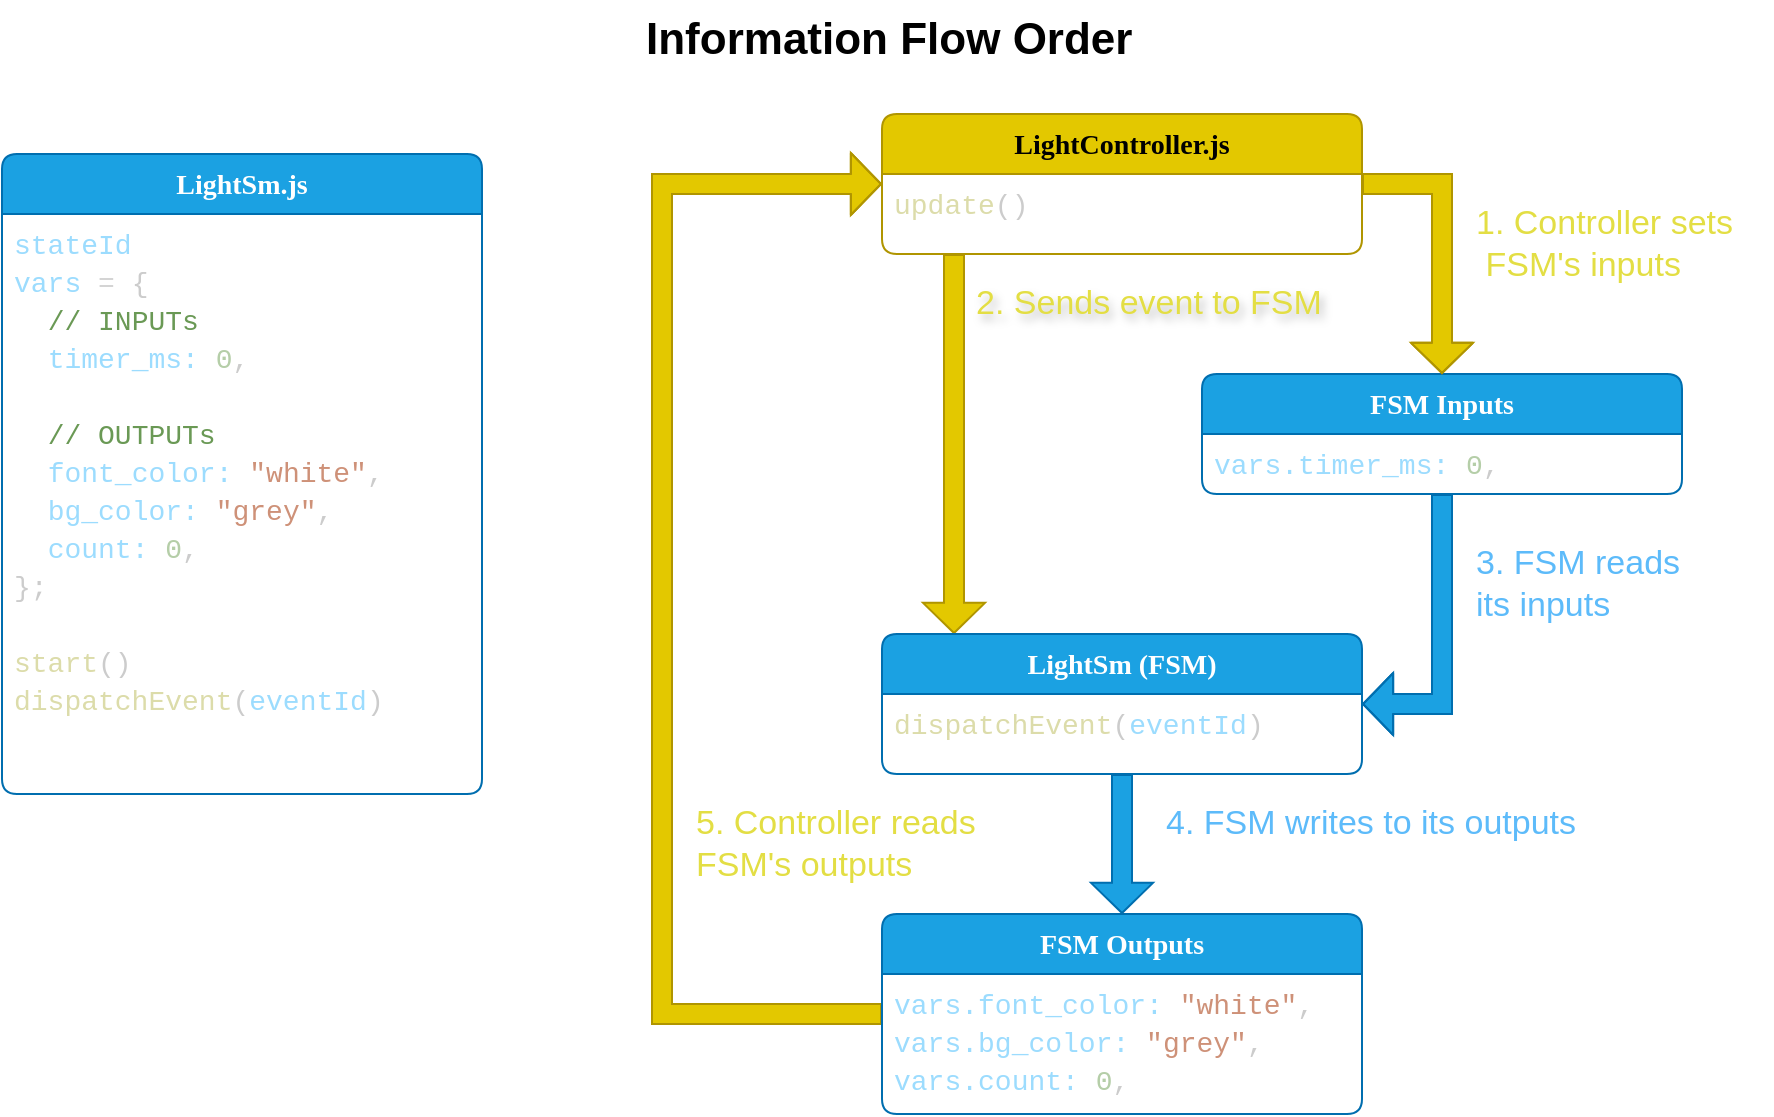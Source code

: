 <mxfile version="24.7.8" pages="2">
  <diagram id="E5w3tozpNWtozj-WJqJC" name="Page-1">
    <mxGraphModel dx="1147" dy="269" grid="1" gridSize="10" guides="1" tooltips="1" connect="1" arrows="1" fold="1" page="0" pageScale="1" pageWidth="850" pageHeight="1100" math="0" shadow="0">
      <root>
        <mxCell id="0" />
        <mxCell id="1" parent="0" />
        <mxCell id="2" value="LightSm.js" style="shape=swimlane;rotatable=0;align=center;verticalAlign=top;fontFamily=Lucida Console;startSize=30;fontSize=14;fontStyle=1;fontColor=#ffffff;fillColor=#1ba1e2;swimlaneFillColor=default;rounded=1;arcSize=15;absoluteArcSize=1;strokeColor=#006EAF;collapsible=0;" parent="1" vertex="1">
          <mxGeometry x="120" y="760" width="240" height="320" as="geometry" />
        </mxCell>
        <mxCell id="3" value="&lt;div style=&quot;color: rgb(204, 204, 204); font-family: Consolas, &amp;quot;Courier New&amp;quot;, monospace; font-size: 14px; line-height: 19px; white-space-collapse: preserve;&quot;&gt;&lt;div style=&quot;line-height: 19px;&quot;&gt;&lt;div&gt;&lt;span style=&quot;color: #9cdcfe;&quot;&gt;stateId&lt;/span&gt;&lt;/div&gt;&lt;div&gt;&lt;div style=&quot;line-height: 19px;&quot;&gt;&lt;div&gt;&lt;span style=&quot;color: #9cdcfe;&quot;&gt;vars&lt;/span&gt; &lt;span style=&quot;color: #d4d4d4;&quot;&gt;=&lt;/span&gt; {&lt;/div&gt;&lt;div&gt;&amp;nbsp; &lt;span style=&quot;color: #6a9955;&quot;&gt;// INPUTs&lt;/span&gt;&lt;/div&gt;&lt;div&gt;&lt;span style=&quot;background-color: initial;&quot;&gt;&amp;nbsp; &lt;/span&gt;&lt;span style=&quot;background-color: initial; color: rgb(156, 220, 254);&quot;&gt;timer_ms&lt;/span&gt;&lt;span style=&quot;background-color: initial; color: rgb(156, 220, 254);&quot;&gt;:&lt;/span&gt;&lt;span style=&quot;background-color: initial;&quot;&gt; &lt;/span&gt;&lt;span style=&quot;background-color: initial; color: rgb(181, 206, 168);&quot;&gt;0&lt;/span&gt;&lt;span style=&quot;background-color: initial;&quot;&gt;,&lt;/span&gt;&lt;br&gt;&lt;/div&gt;&lt;br&gt;&lt;div&gt;&amp;nbsp; &lt;span style=&quot;color: #6a9955;&quot;&gt;// OUTPUTs&lt;/span&gt;&lt;/div&gt;&lt;div&gt;&amp;nbsp; &lt;span style=&quot;color: #9cdcfe;&quot;&gt;font_color&lt;/span&gt;&lt;span style=&quot;color: #9cdcfe;&quot;&gt;:&lt;/span&gt; &lt;span style=&quot;color: #ce9178;&quot;&gt;&quot;white&quot;&lt;/span&gt;,&lt;/div&gt;&lt;div&gt;&amp;nbsp; &lt;span style=&quot;color: #9cdcfe;&quot;&gt;bg_color&lt;/span&gt;&lt;span style=&quot;color: #9cdcfe;&quot;&gt;:&lt;/span&gt; &lt;span style=&quot;color: #ce9178;&quot;&gt;&quot;grey&quot;&lt;/span&gt;,&lt;/div&gt;&lt;div&gt;&amp;nbsp; &lt;span style=&quot;color: #9cdcfe;&quot;&gt;count&lt;/span&gt;&lt;span style=&quot;color: #9cdcfe;&quot;&gt;:&lt;/span&gt; &lt;span style=&quot;color: #b5cea8;&quot;&gt;0&lt;/span&gt;,&lt;/div&gt;&lt;div&gt;};&lt;/div&gt;&lt;div&gt;&lt;br&gt;&lt;/div&gt;&lt;div&gt;&lt;div style=&quot;line-height: 19px;&quot;&gt;&lt;span style=&quot;color: rgb(220, 220, 170);&quot;&gt;start&lt;/span&gt;()&lt;/div&gt;&lt;div style=&quot;line-height: 19px;&quot;&gt;&lt;/div&gt;&lt;/div&gt;&lt;/div&gt;&lt;/div&gt;&lt;/div&gt;&lt;/div&gt;&lt;div style=&quot;color: rgb(204, 204, 204); font-family: Consolas, &amp;quot;Courier New&amp;quot;, monospace; font-size: 14px; line-height: 19px; white-space-collapse: preserve;&quot;&gt;&lt;span style=&quot;background-color: initial; color: rgb(220, 220, 170);&quot;&gt;dispatchEvent&lt;/span&gt;&lt;span style=&quot;background-color: initial;&quot;&gt;(&lt;/span&gt;&lt;span style=&quot;background-color: initial; color: rgb(156, 220, 254);&quot;&gt;eventId&lt;/span&gt;&lt;span style=&quot;background-color: initial;&quot;&gt;)&lt;/span&gt;&lt;br&gt;&lt;/div&gt;" style="fontFamily=Lucida Console;align=left;verticalAlign=top;fillColor=none;gradientColor=none;strokeColor=none;rounded=0;spacingLeft=4;resizable=0;movable=0;deletable=0;rotatable=0;autosize=1;html=1;labelBackgroundColor=none;" parent="2" vertex="1" connectable="0">
          <mxGeometry y="30" width="190" height="260" as="geometry" />
        </mxCell>
        <mxCell id="DA8slYObwsVMjys4bPd5-23" style="edgeStyle=orthogonalEdgeStyle;shape=flexArrow;rounded=0;orthogonalLoop=1;jettySize=auto;html=1;exitX=0.5;exitY=1;exitDx=0;exitDy=0;entryX=1;entryY=0.5;entryDx=0;entryDy=0;strokeColor=#006EAF;align=center;verticalAlign=middle;fontFamily=Helvetica;fontSize=11;fontColor=default;labelBackgroundColor=default;endArrow=classic;endSize=4.691;fillColor=#1ba1e2;" parent="1" source="DA8slYObwsVMjys4bPd5-14" target="DA8slYObwsVMjys4bPd5-20" edge="1">
          <mxGeometry relative="1" as="geometry" />
        </mxCell>
        <mxCell id="DA8slYObwsVMjys4bPd5-14" value="FSM Inputs" style="shape=swimlane;rotatable=0;align=center;verticalAlign=top;fontFamily=Lucida Console;startSize=30;fontSize=14;fontStyle=1;fontColor=#ffffff;fillColor=#1BA1E2;swimlaneFillColor=default;rounded=1;arcSize=15;absoluteArcSize=1;strokeColor=#006EAF;collapsible=0;" parent="1" vertex="1">
          <mxGeometry x="720" y="870" width="240" height="60" as="geometry" />
        </mxCell>
        <mxCell id="DA8slYObwsVMjys4bPd5-15" value="&lt;div style=&quot;color: rgb(204, 204, 204); font-family: Consolas, &amp;quot;Courier New&amp;quot;, monospace; font-size: 14px; line-height: 19px; white-space-collapse: preserve;&quot;&gt;&lt;div style=&quot;line-height: 19px;&quot;&gt;&lt;div&gt;&lt;span style=&quot;background-color: initial; color: rgb(156, 220, 254);&quot;&gt;vars.timer_ms&lt;/span&gt;&lt;span style=&quot;background-color: initial; color: rgb(156, 220, 254);&quot;&gt;:&lt;/span&gt;&lt;span style=&quot;background-color: initial;&quot;&gt; &lt;/span&gt;&lt;span style=&quot;background-color: initial; color: rgb(181, 206, 168);&quot;&gt;0&lt;/span&gt;&lt;span style=&quot;background-color: initial;&quot;&gt;,&lt;/span&gt;&lt;br&gt;&lt;/div&gt;&lt;/div&gt;&lt;/div&gt;" style="fontFamily=Lucida Console;align=left;verticalAlign=top;fillColor=none;gradientColor=none;strokeColor=none;rounded=0;spacingLeft=4;resizable=0;movable=0;deletable=0;rotatable=0;autosize=1;html=1;labelBackgroundColor=none;" parent="DA8slYObwsVMjys4bPd5-14" vertex="1" connectable="0">
          <mxGeometry y="30" width="160" height="30" as="geometry" />
        </mxCell>
        <mxCell id="DA8slYObwsVMjys4bPd5-33" style="edgeStyle=orthogonalEdgeStyle;shape=flexArrow;rounded=0;orthogonalLoop=1;jettySize=auto;html=1;exitX=0;exitY=0.5;exitDx=0;exitDy=0;entryX=0;entryY=0.5;entryDx=0;entryDy=0;strokeColor=#B09500;align=center;verticalAlign=middle;fontFamily=Helvetica;fontSize=11;fontColor=default;labelBackgroundColor=default;endArrow=classic;endSize=4.691;fillColor=#e3c800;" parent="1" source="DA8slYObwsVMjys4bPd5-16" target="DA8slYObwsVMjys4bPd5-18" edge="1">
          <mxGeometry relative="1" as="geometry">
            <Array as="points">
              <mxPoint x="450" y="1190" />
              <mxPoint x="450" y="775" />
            </Array>
          </mxGeometry>
        </mxCell>
        <mxCell id="DA8slYObwsVMjys4bPd5-16" value="FSM Outputs" style="shape=swimlane;rotatable=0;align=center;verticalAlign=top;fontFamily=Lucida Console;startSize=30;fontSize=14;fontStyle=1;fontColor=#ffffff;fillColor=#1ba1e2;swimlaneFillColor=default;rounded=1;arcSize=15;absoluteArcSize=1;strokeColor=#006EAF;collapsible=0;" parent="1" vertex="1">
          <mxGeometry x="560" y="1140" width="240" height="100" as="geometry" />
        </mxCell>
        <mxCell id="DA8slYObwsVMjys4bPd5-17" value="&lt;div style=&quot;color: rgb(204, 204, 204); font-family: Consolas, &amp;quot;Courier New&amp;quot;, monospace; font-size: 14px; line-height: 19px; white-space-collapse: preserve;&quot;&gt;&lt;div style=&quot;line-height: 19px;&quot;&gt;&lt;div&gt;&lt;span style=&quot;color: rgb(156, 220, 254);&quot;&gt;vars.font_color&lt;/span&gt;&lt;span style=&quot;color: rgb(156, 220, 254);&quot;&gt;:&lt;/span&gt; &lt;span style=&quot;color: rgb(206, 145, 120);&quot;&gt;&quot;white&quot;&lt;/span&gt;,&lt;/div&gt;&lt;div&gt;&lt;span style=&quot;color: rgb(156, 220, 254); background-color: initial;&quot;&gt;vars.&lt;/span&gt;&lt;span style=&quot;color: rgb(156, 220, 254);&quot;&gt;bg_color&lt;/span&gt;&lt;span style=&quot;color: rgb(156, 220, 254);&quot;&gt;:&lt;/span&gt; &lt;span style=&quot;color: rgb(206, 145, 120);&quot;&gt;&quot;grey&quot;&lt;/span&gt;,&lt;/div&gt;&lt;div&gt;&lt;span style=&quot;color: rgb(156, 220, 254); background-color: initial;&quot;&gt;vars.&lt;/span&gt;&lt;span style=&quot;color: rgb(156, 220, 254);&quot;&gt;count&lt;/span&gt;&lt;span style=&quot;color: rgb(156, 220, 254);&quot;&gt;:&lt;/span&gt; &lt;span style=&quot;color: rgb(181, 206, 168);&quot;&gt;0&lt;/span&gt;,&lt;/div&gt;&lt;/div&gt;&lt;/div&gt;" style="fontFamily=Lucida Console;align=left;verticalAlign=top;fillColor=none;gradientColor=none;strokeColor=none;rounded=0;spacingLeft=4;resizable=0;movable=0;deletable=0;rotatable=0;autosize=1;html=1;labelBackgroundColor=none;" parent="DA8slYObwsVMjys4bPd5-16" vertex="1" connectable="0">
          <mxGeometry y="30" width="220" height="70" as="geometry" />
        </mxCell>
        <mxCell id="DA8slYObwsVMjys4bPd5-25" style="edgeStyle=orthogonalEdgeStyle;shape=flexArrow;rounded=0;orthogonalLoop=1;jettySize=auto;html=1;exitX=1;exitY=0.5;exitDx=0;exitDy=0;entryX=0.5;entryY=0;entryDx=0;entryDy=0;strokeColor=#B09500;align=center;verticalAlign=middle;fontFamily=Helvetica;fontSize=11;fontColor=default;labelBackgroundColor=default;endArrow=classic;endSize=4.691;fillColor=#e3c800;" parent="1" source="DA8slYObwsVMjys4bPd5-18" target="DA8slYObwsVMjys4bPd5-14" edge="1">
          <mxGeometry relative="1" as="geometry" />
        </mxCell>
        <mxCell id="DA8slYObwsVMjys4bPd5-26" style="edgeStyle=none;shape=flexArrow;rounded=0;orthogonalLoop=1;jettySize=auto;html=1;exitX=0.15;exitY=1;exitDx=0;exitDy=0;entryX=0.15;entryY=0;entryDx=0;entryDy=0;strokeColor=#B09500;align=center;verticalAlign=middle;fontFamily=Helvetica;fontSize=11;fontColor=default;labelBackgroundColor=default;endArrow=classic;endSize=4.691;fillColor=#e3c800;exitPerimeter=0;entryPerimeter=0;" parent="1" source="DA8slYObwsVMjys4bPd5-18" target="DA8slYObwsVMjys4bPd5-20" edge="1">
          <mxGeometry relative="1" as="geometry" />
        </mxCell>
        <mxCell id="DA8slYObwsVMjys4bPd5-18" value="LightController.js" style="shape=swimlane;rotatable=0;align=center;verticalAlign=top;fontFamily=Lucida Console;startSize=30;fontSize=14;fontStyle=1;swimlaneFillColor=default;rounded=1;arcSize=15;absoluteArcSize=1;container=0;labelBackgroundColor=none;fillColor=#E3C800;fontColor=#000000;strokeColor=#B09500;points=[[0,0,0,0,0],[0,0.25,0,0,0],[0,0.5,0,0,0],[0,0.75,0,0,0],[0,1,0,0,0],[0.08,1,0,0,0],[0.15,1,0,0,0],[0.23,1,0,0,0],[0.25,0,0,0,0],[0.25,1,0,0,0],[0.31,1,0,0,0],[0.38,1,0,0,0],[0.46,1,0,0,0],[0.5,0,0,0,0],[0.5,1,0,0,0],[0.54,1,0,0,0],[0.62,1,0,0,0],[0.69,1,0,0,0],[0.75,0,0,0,0],[0.75,1,0,0,0],[0.77,1,0,0,0],[0.85,1,0,0,0],[0.92,1,0,0,0],[1,0,0,0,0],[1,0.25,0,0,0],[1,0.5,0,0,0],[1,0.75,0,0,0],[1,1,0,0,0]];" parent="1" vertex="1">
          <mxGeometry x="560" y="740" width="240" height="70" as="geometry" />
        </mxCell>
        <mxCell id="DA8slYObwsVMjys4bPd5-19" value="&lt;div style=&quot;color: rgb(204, 204, 204); font-family: Consolas, &amp;quot;Courier New&amp;quot;, monospace; font-size: 14px; line-height: 19px; white-space-collapse: preserve;&quot;&gt;&lt;div style=&quot;line-height: 19px;&quot;&gt;&lt;span style=&quot;background-color: initial; color: rgb(220, 220, 170);&quot;&gt;update&lt;/span&gt;&lt;span style=&quot;background-color: initial;&quot;&gt;()&lt;/span&gt;&lt;br&gt;&lt;/div&gt;&lt;/div&gt;&lt;div style=&quot;color: rgb(204, 204, 204); font-family: Consolas, &amp;quot;Courier New&amp;quot;, monospace; font-size: 14px; line-height: 19px; white-space-collapse: preserve;&quot;&gt;&lt;div style=&quot;line-height: 19px;&quot;&gt;&lt;div style=&quot;line-height: 19px;&quot;&gt;&lt;br&gt;&lt;/div&gt;&lt;/div&gt;&lt;/div&gt;" style="fontFamily=Lucida Console;align=left;verticalAlign=top;fillColor=none;gradientColor=none;strokeColor=none;rounded=0;spacingLeft=4;resizable=0;movable=0;deletable=0;rotatable=0;autosize=1;html=1;labelBackgroundColor=none;" parent="DA8slYObwsVMjys4bPd5-18" vertex="1" connectable="0">
          <mxGeometry y="30" width="90" height="50" as="geometry" />
        </mxCell>
        <mxCell id="DA8slYObwsVMjys4bPd5-24" style="edgeStyle=none;shape=flexArrow;rounded=0;orthogonalLoop=1;jettySize=auto;html=1;exitX=0.5;exitY=1;exitDx=0;exitDy=0;strokeColor=#006EAF;align=center;verticalAlign=middle;fontFamily=Helvetica;fontSize=11;fontColor=default;labelBackgroundColor=default;endArrow=classic;endSize=4.691;fillColor=#1ba1e2;" parent="1" source="DA8slYObwsVMjys4bPd5-20" target="DA8slYObwsVMjys4bPd5-16" edge="1">
          <mxGeometry relative="1" as="geometry" />
        </mxCell>
        <mxCell id="DA8slYObwsVMjys4bPd5-20" value="LightSm (FSM)" style="shape=swimlane;rotatable=0;align=center;verticalAlign=top;fontFamily=Lucida Console;startSize=30;fontSize=14;fontStyle=1;fontColor=#ffffff;fillColor=#1ba1e2;swimlaneFillColor=default;rounded=1;arcSize=15;absoluteArcSize=1;strokeColor=#006EAF;collapsible=0;points=[[0,0,0,0,0],[0,0.25,0,0,0],[0,0.5,0,0,0],[0,0.75,0,0,0],[0,1,0,0,0],[0.08,0,0,0,0],[0.15,0,0,0,0],[0.23,0,0,0,0],[0.25,0,0,0,0],[0.25,1,0,0,0],[0.31,0,0,0,0],[0.38,0,0,0,0],[0.46,0,0,0,0],[0.5,0,0,0,0],[0.5,1,0,0,0],[0.54,0,0,0,0],[0.62,0,0,0,0],[0.69,0,0,0,0],[0.75,0,0,0,0],[0.75,1,0,0,0],[0.77,0,0,0,0],[0.85,0,0,0,0],[0.92,0,0,0,0],[1,0,0,0,0],[1,0.25,0,0,0],[1,0.5,0,0,0],[1,0.75,0,0,0],[1,1,0,0,0]];" parent="1" vertex="1">
          <mxGeometry x="560" y="1000" width="240" height="70" as="geometry" />
        </mxCell>
        <mxCell id="DA8slYObwsVMjys4bPd5-21" value="&lt;div style=&quot;color: rgb(204, 204, 204); font-family: Consolas, &amp;quot;Courier New&amp;quot;, monospace; font-size: 14px; line-height: 19px; white-space-collapse: preserve;&quot;&gt;&lt;div style=&quot;line-height: 19px;&quot;&gt;&lt;div&gt;&lt;span style=&quot;background-color: initial; color: rgb(220, 220, 170);&quot;&gt;dispatchEvent&lt;/span&gt;&lt;span style=&quot;background-color: initial;&quot;&gt;(&lt;/span&gt;&lt;span style=&quot;background-color: initial; color: rgb(156, 220, 254);&quot;&gt;eventId&lt;/span&gt;&lt;span style=&quot;background-color: initial;&quot;&gt;)&lt;/span&gt;&lt;br&gt;&lt;/div&gt;&lt;/div&gt;&lt;/div&gt;" style="fontFamily=Lucida Console;align=left;verticalAlign=top;fillColor=none;gradientColor=none;strokeColor=none;rounded=0;spacingLeft=4;resizable=0;movable=0;deletable=0;rotatable=0;autosize=1;html=1;labelBackgroundColor=none;" parent="DA8slYObwsVMjys4bPd5-20" vertex="1" connectable="0">
          <mxGeometry y="30" width="190" height="30" as="geometry" />
        </mxCell>
        <mxCell id="DA8slYObwsVMjys4bPd5-35" value="Information Flow Order" style="text;html=1;align=left;verticalAlign=middle;resizable=0;points=[];autosize=1;strokeColor=none;fillColor=none;fontFamily=Helvetica;fontSize=22;fontColor=default;labelBackgroundColor=default;fontStyle=1" parent="1" vertex="1">
          <mxGeometry x="440" y="683" width="250" height="40" as="geometry" />
        </mxCell>
        <mxCell id="DA8slYObwsVMjys4bPd5-36" value="1. Controller sets&lt;div&gt;&amp;nbsp;FSM&#39;s inputs&lt;/div&gt;" style="text;html=1;align=left;verticalAlign=middle;resizable=0;points=[];autosize=1;strokeColor=none;fillColor=none;fontFamily=Helvetica;fontSize=17;fontColor=#E3DE44;labelBackgroundColor=default;" parent="1" vertex="1">
          <mxGeometry x="855" y="780" width="150" height="50" as="geometry" />
        </mxCell>
        <mxCell id="DA8slYObwsVMjys4bPd5-37" value="2. Sends event&amp;nbsp;&lt;span style=&quot;background-color: initial;&quot;&gt;to FSM&lt;/span&gt;" style="text;html=1;align=left;verticalAlign=middle;resizable=0;points=[];autosize=1;strokeColor=none;fillColor=none;fontFamily=Helvetica;fontSize=17;fontColor=#E3DE44;labelBackgroundColor=none;textShadow=1;labelBorderColor=none;" parent="1" vertex="1">
          <mxGeometry x="605" y="820" width="200" height="30" as="geometry" />
        </mxCell>
        <mxCell id="DA8slYObwsVMjys4bPd5-38" value="3. FSM reads&lt;div&gt;its inputs&lt;/div&gt;" style="text;html=1;align=left;verticalAlign=middle;resizable=0;points=[];autosize=1;strokeColor=none;fillColor=none;fontFamily=Helvetica;fontSize=17;fontColor=#5DBBFA;labelBackgroundColor=default;" parent="1" vertex="1">
          <mxGeometry x="855" y="950" width="130" height="50" as="geometry" />
        </mxCell>
        <mxCell id="DA8slYObwsVMjys4bPd5-39" value="4. FSM writes to its outputs" style="text;html=1;align=left;verticalAlign=middle;resizable=0;points=[];autosize=1;strokeColor=none;fillColor=none;fontFamily=Helvetica;fontSize=17;fontColor=#5DBBFA;labelBackgroundColor=default;" parent="1" vertex="1">
          <mxGeometry x="700" y="1080" width="230" height="30" as="geometry" />
        </mxCell>
        <mxCell id="DA8slYObwsVMjys4bPd5-41" value="5. Controller reads&lt;div&gt;FSM&#39;s outputs&lt;/div&gt;" style="text;html=1;align=left;verticalAlign=middle;resizable=0;points=[];autosize=1;strokeColor=none;fillColor=none;fontFamily=Helvetica;fontSize=17;fontColor=#E3DE44;labelBackgroundColor=default;" parent="1" vertex="1">
          <mxGeometry x="465" y="1080" width="160" height="50" as="geometry" />
        </mxCell>
      </root>
    </mxGraphModel>
  </diagram>
  <diagram id="XUej61nwa2x-C7NMk1P4" name="Page-2">
    <mxGraphModel dx="1195" dy="697" grid="1" gridSize="10" guides="1" tooltips="1" connect="1" arrows="1" fold="1" page="1" pageScale="1" pageWidth="850" pageHeight="1100" math="0" shadow="0">
      <root>
        <mxCell id="0" />
        <mxCell id="1" parent="0" />
        <mxCell id="skwqGms7vBA4IWbIHjWX-1" style="edgeStyle=orthogonalEdgeStyle;shape=flexArrow;rounded=0;orthogonalLoop=1;jettySize=auto;html=1;exitX=0.25;exitY=1;exitDx=0;exitDy=0;entryX=0.25;entryY=0;entryDx=0;entryDy=0;strokeColor=#006EAF;align=center;verticalAlign=middle;fontFamily=Helvetica;fontSize=11;fontColor=default;labelBackgroundColor=default;endArrow=classic;endSize=4.691;fillColor=#1ba1e2;entryPerimeter=0;" edge="1" parent="1" source="skwqGms7vBA4IWbIHjWX-2" target="skwqGms7vBA4IWbIHjWX-7">
          <mxGeometry relative="1" as="geometry" />
        </mxCell>
        <mxCell id="skwqGms7vBA4IWbIHjWX-2" value="LightSm Inputs" style="shape=swimlane;rotatable=0;align=center;verticalAlign=top;fontFamily=Lucida Console;startSize=30;fontSize=14;fontStyle=1;fontColor=#ffffff;fillColor=#1BA1E2;swimlaneFillColor=default;rounded=1;arcSize=15;absoluteArcSize=1;strokeColor=#006EAF;collapsible=0;" vertex="1" parent="1">
          <mxGeometry x="120" y="120" width="240" height="60" as="geometry" />
        </mxCell>
        <mxCell id="skwqGms7vBA4IWbIHjWX-3" value="&lt;div style=&quot;color: rgb(204, 204, 204); font-family: Consolas, &amp;quot;Courier New&amp;quot;, monospace; font-size: 14px; line-height: 19px; white-space-collapse: preserve;&quot;&gt;&lt;div style=&quot;line-height: 19px;&quot;&gt;&lt;div&gt;&lt;span style=&quot;background-color: initial; color: rgb(156, 220, 254);&quot;&gt;vars.timer_ms&lt;/span&gt;&lt;br&gt;&lt;/div&gt;&lt;/div&gt;&lt;/div&gt;" style="fontFamily=Lucida Console;align=left;verticalAlign=top;fillColor=none;gradientColor=none;strokeColor=none;rounded=0;spacingLeft=4;resizable=0;movable=0;deletable=0;rotatable=0;autosize=1;html=1;labelBackgroundColor=none;" vertex="1" connectable="0" parent="skwqGms7vBA4IWbIHjWX-2">
          <mxGeometry y="30" width="130" height="30" as="geometry" />
        </mxCell>
        <mxCell id="skwqGms7vBA4IWbIHjWX-4" value="LightSm Outputs" style="shape=swimlane;rotatable=0;align=center;verticalAlign=top;fontFamily=Lucida Console;startSize=30;fontSize=14;fontStyle=1;fontColor=#ffffff;fillColor=#1ba1e2;swimlaneFillColor=default;rounded=1;arcSize=15;absoluteArcSize=1;strokeColor=#006EAF;collapsible=0;" vertex="1" parent="1">
          <mxGeometry x="120" y="350" width="240" height="80" as="geometry" />
        </mxCell>
        <mxCell id="skwqGms7vBA4IWbIHjWX-5" value="&lt;div style=&quot;color: rgb(204, 204, 204); font-family: Consolas, &amp;quot;Courier New&amp;quot;, monospace; font-size: 14px; line-height: 19px; white-space-collapse: preserve;&quot;&gt;&lt;div style=&quot;line-height: 19px;&quot;&gt;&lt;div&gt;&lt;span style=&quot;color: rgb(156, 220, 254);&quot;&gt;vars.font_color&lt;/span&gt;&lt;/div&gt;&lt;div&gt;&lt;span style=&quot;color: rgb(156, 220, 254); background-color: initial;&quot;&gt;vars.&lt;/span&gt;&lt;span style=&quot;color: rgb(156, 220, 254);&quot;&gt;bg_color&lt;/span&gt;&lt;/div&gt;&lt;/div&gt;&lt;/div&gt;" style="fontFamily=Lucida Console;align=left;verticalAlign=top;fillColor=none;gradientColor=none;strokeColor=none;rounded=0;spacingLeft=4;resizable=0;movable=0;deletable=0;rotatable=0;autosize=1;html=1;labelBackgroundColor=none;" vertex="1" connectable="0" parent="skwqGms7vBA4IWbIHjWX-4">
          <mxGeometry y="30" width="140" height="50" as="geometry" />
        </mxCell>
        <mxCell id="skwqGms7vBA4IWbIHjWX-6" style="edgeStyle=none;shape=flexArrow;rounded=0;orthogonalLoop=1;jettySize=auto;html=1;exitX=0.25;exitY=1;exitDx=0;exitDy=0;strokeColor=#006EAF;align=center;verticalAlign=middle;fontFamily=Helvetica;fontSize=11;fontColor=default;labelBackgroundColor=default;endArrow=classic;endSize=4.691;fillColor=#1ba1e2;exitPerimeter=0;entryX=0.25;entryY=0;entryDx=0;entryDy=0;" edge="1" parent="1" source="skwqGms7vBA4IWbIHjWX-7" target="skwqGms7vBA4IWbIHjWX-4">
          <mxGeometry relative="1" as="geometry" />
        </mxCell>
        <mxCell id="skwqGms7vBA4IWbIHjWX-7" value="LightSm" style="shape=swimlane;rotatable=0;align=center;verticalAlign=top;fontFamily=Lucida Console;startSize=30;fontSize=14;fontStyle=1;fontColor=#ffffff;fillColor=#1ba1e2;swimlaneFillColor=default;rounded=1;arcSize=15;absoluteArcSize=1;strokeColor=#006EAF;collapsible=0;points=[[0,0,0,0,0],[0,0.25,0,0,0],[0,0.5,0,0,0],[0,0.75,0,0,0],[0,1,0,0,0],[0.08,0,0,0,0],[0.15,0,0,0,0],[0.23,0,0,0,0],[0.25,0,0,0,0],[0.25,1,0,0,0],[0.31,0,0,0,0],[0.38,0,0,0,0],[0.46,0,0,0,0],[0.5,0,0,0,0],[0.5,1,0,0,0],[0.54,0,0,0,0],[0.62,0,0,0,0],[0.69,0,0,0,0],[0.75,0,0,0,0],[0.75,1,0,0,0],[0.77,0,0,0,0],[0.85,0,0,0,0],[0.92,0,0,0,0],[1,0,0,0,0],[1,0.25,0,0,0],[1,0.5,0,0,0],[1,0.75,0,0,0],[1,1,0,0,0]];" vertex="1" parent="1">
          <mxGeometry x="120" y="230" width="240" height="70" as="geometry" />
        </mxCell>
        <mxCell id="skwqGms7vBA4IWbIHjWX-8" value="&lt;div style=&quot;color: rgb(204, 204, 204); font-family: Consolas, &amp;quot;Courier New&amp;quot;, monospace; font-size: 14px; line-height: 19px; white-space-collapse: preserve;&quot;&gt;&lt;div style=&quot;line-height: 19px;&quot;&gt;&lt;div&gt;&lt;br&gt;&lt;/div&gt;&lt;/div&gt;&lt;/div&gt;" style="fontFamily=Lucida Console;align=left;verticalAlign=top;fillColor=none;gradientColor=none;strokeColor=none;rounded=0;spacingLeft=4;resizable=0;movable=0;deletable=0;rotatable=0;autosize=1;html=1;labelBackgroundColor=none;" vertex="1" connectable="0" parent="skwqGms7vBA4IWbIHjWX-7">
          <mxGeometry y="30" width="30" height="30" as="geometry" />
        </mxCell>
        <mxCell id="skwqGms7vBA4IWbIHjWX-9" value="1. FSM processes its inputs" style="text;html=1;align=left;verticalAlign=middle;resizable=0;points=[];autosize=1;strokeColor=none;fillColor=none;fontFamily=Helvetica;fontSize=14;fontColor=#DEDEDE;labelBackgroundColor=default;" vertex="1" parent="1">
          <mxGeometry x="190" y="184" width="200" height="30" as="geometry" />
        </mxCell>
        <mxCell id="skwqGms7vBA4IWbIHjWX-13" value="2. FSM writes to its inputs" style="text;html=1;align=left;verticalAlign=middle;resizable=0;points=[];autosize=1;strokeColor=none;fillColor=none;fontFamily=Helvetica;fontSize=14;fontColor=#DEDEDE;labelBackgroundColor=default;" vertex="1" parent="1">
          <mxGeometry x="190" y="304" width="180" height="30" as="geometry" />
        </mxCell>
      </root>
    </mxGraphModel>
  </diagram>
</mxfile>
